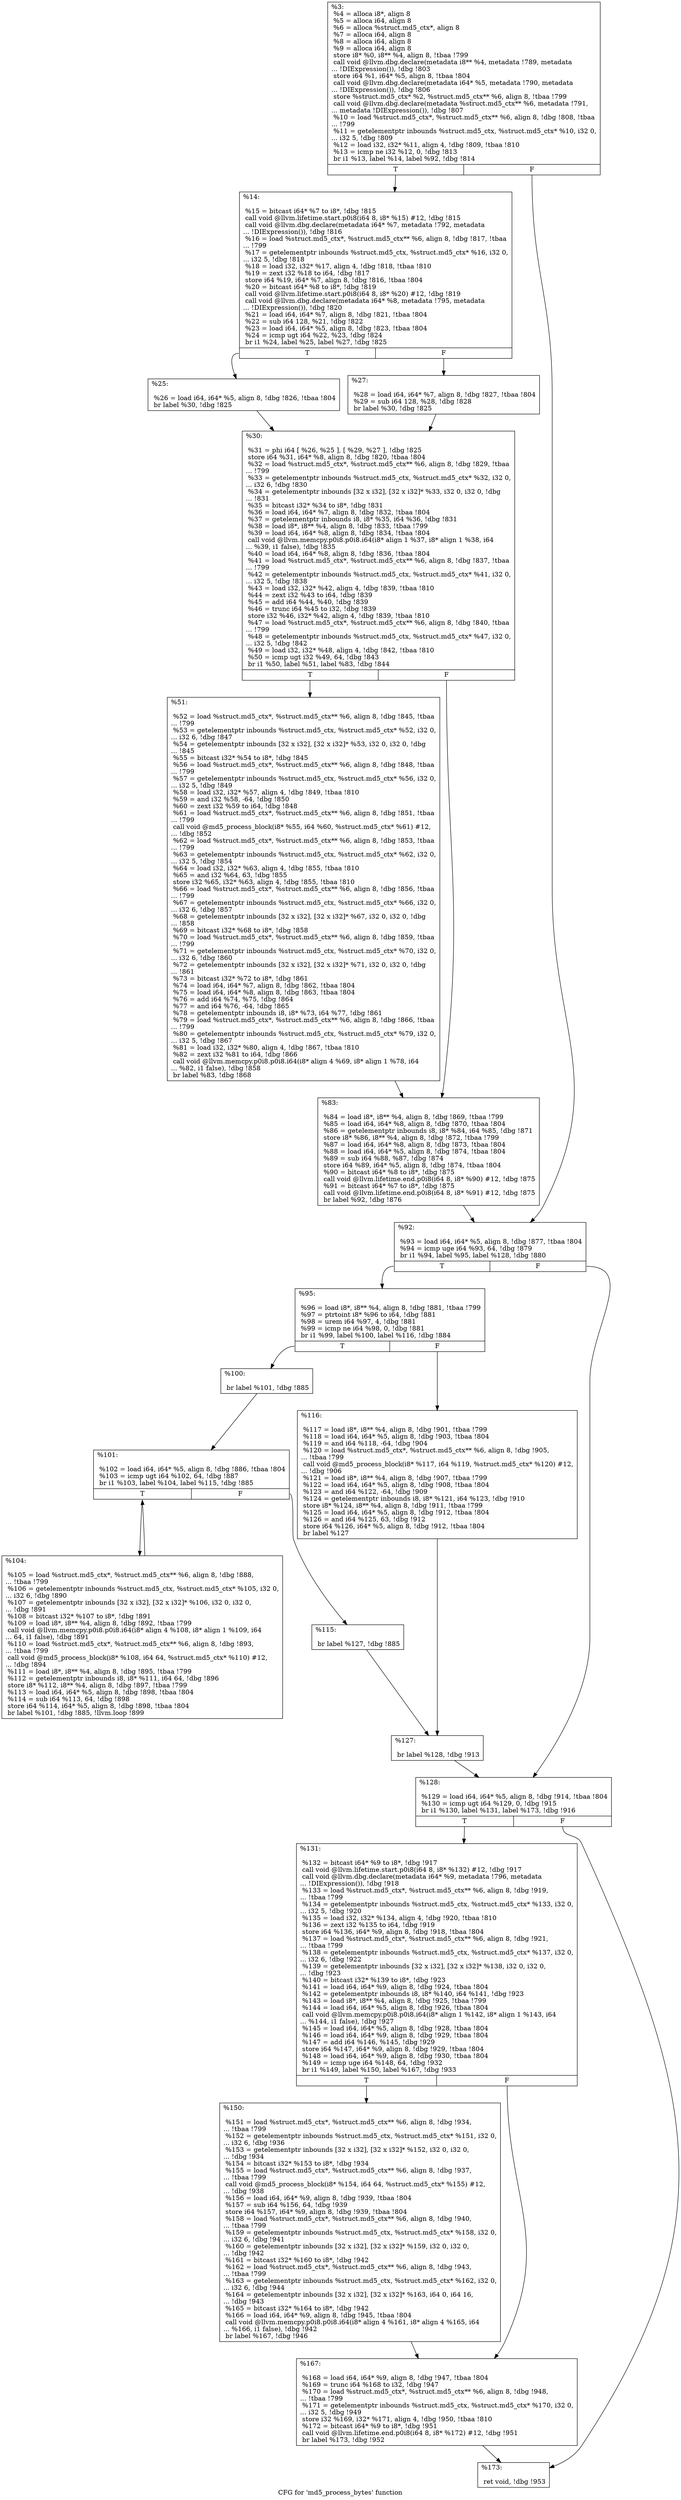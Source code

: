 digraph "CFG for 'md5_process_bytes' function" {
	label="CFG for 'md5_process_bytes' function";

	Node0x172abd0 [shape=record,label="{%3:\l  %4 = alloca i8*, align 8\l  %5 = alloca i64, align 8\l  %6 = alloca %struct.md5_ctx*, align 8\l  %7 = alloca i64, align 8\l  %8 = alloca i64, align 8\l  %9 = alloca i64, align 8\l  store i8* %0, i8** %4, align 8, !tbaa !799\l  call void @llvm.dbg.declare(metadata i8** %4, metadata !789, metadata\l... !DIExpression()), !dbg !803\l  store i64 %1, i64* %5, align 8, !tbaa !804\l  call void @llvm.dbg.declare(metadata i64* %5, metadata !790, metadata\l... !DIExpression()), !dbg !806\l  store %struct.md5_ctx* %2, %struct.md5_ctx** %6, align 8, !tbaa !799\l  call void @llvm.dbg.declare(metadata %struct.md5_ctx** %6, metadata !791,\l... metadata !DIExpression()), !dbg !807\l  %10 = load %struct.md5_ctx*, %struct.md5_ctx** %6, align 8, !dbg !808, !tbaa\l... !799\l  %11 = getelementptr inbounds %struct.md5_ctx, %struct.md5_ctx* %10, i32 0,\l... i32 5, !dbg !809\l  %12 = load i32, i32* %11, align 4, !dbg !809, !tbaa !810\l  %13 = icmp ne i32 %12, 0, !dbg !813\l  br i1 %13, label %14, label %92, !dbg !814\l|{<s0>T|<s1>F}}"];
	Node0x172abd0:s0 -> Node0x172bc60;
	Node0x172abd0:s1 -> Node0x172be40;
	Node0x172bc60 [shape=record,label="{%14:\l\l  %15 = bitcast i64* %7 to i8*, !dbg !815\l  call void @llvm.lifetime.start.p0i8(i64 8, i8* %15) #12, !dbg !815\l  call void @llvm.dbg.declare(metadata i64* %7, metadata !792, metadata\l... !DIExpression()), !dbg !816\l  %16 = load %struct.md5_ctx*, %struct.md5_ctx** %6, align 8, !dbg !817, !tbaa\l... !799\l  %17 = getelementptr inbounds %struct.md5_ctx, %struct.md5_ctx* %16, i32 0,\l... i32 5, !dbg !818\l  %18 = load i32, i32* %17, align 4, !dbg !818, !tbaa !810\l  %19 = zext i32 %18 to i64, !dbg !817\l  store i64 %19, i64* %7, align 8, !dbg !816, !tbaa !804\l  %20 = bitcast i64* %8 to i8*, !dbg !819\l  call void @llvm.lifetime.start.p0i8(i64 8, i8* %20) #12, !dbg !819\l  call void @llvm.dbg.declare(metadata i64* %8, metadata !795, metadata\l... !DIExpression()), !dbg !820\l  %21 = load i64, i64* %7, align 8, !dbg !821, !tbaa !804\l  %22 = sub i64 128, %21, !dbg !822\l  %23 = load i64, i64* %5, align 8, !dbg !823, !tbaa !804\l  %24 = icmp ugt i64 %22, %23, !dbg !824\l  br i1 %24, label %25, label %27, !dbg !825\l|{<s0>T|<s1>F}}"];
	Node0x172bc60:s0 -> Node0x172bcb0;
	Node0x172bc60:s1 -> Node0x172bd00;
	Node0x172bcb0 [shape=record,label="{%25:\l\l  %26 = load i64, i64* %5, align 8, !dbg !826, !tbaa !804\l  br label %30, !dbg !825\l}"];
	Node0x172bcb0 -> Node0x172bd50;
	Node0x172bd00 [shape=record,label="{%27:\l\l  %28 = load i64, i64* %7, align 8, !dbg !827, !tbaa !804\l  %29 = sub i64 128, %28, !dbg !828\l  br label %30, !dbg !825\l}"];
	Node0x172bd00 -> Node0x172bd50;
	Node0x172bd50 [shape=record,label="{%30:\l\l  %31 = phi i64 [ %26, %25 ], [ %29, %27 ], !dbg !825\l  store i64 %31, i64* %8, align 8, !dbg !820, !tbaa !804\l  %32 = load %struct.md5_ctx*, %struct.md5_ctx** %6, align 8, !dbg !829, !tbaa\l... !799\l  %33 = getelementptr inbounds %struct.md5_ctx, %struct.md5_ctx* %32, i32 0,\l... i32 6, !dbg !830\l  %34 = getelementptr inbounds [32 x i32], [32 x i32]* %33, i32 0, i32 0, !dbg\l... !831\l  %35 = bitcast i32* %34 to i8*, !dbg !831\l  %36 = load i64, i64* %7, align 8, !dbg !832, !tbaa !804\l  %37 = getelementptr inbounds i8, i8* %35, i64 %36, !dbg !831\l  %38 = load i8*, i8** %4, align 8, !dbg !833, !tbaa !799\l  %39 = load i64, i64* %8, align 8, !dbg !834, !tbaa !804\l  call void @llvm.memcpy.p0i8.p0i8.i64(i8* align 1 %37, i8* align 1 %38, i64\l... %39, i1 false), !dbg !835\l  %40 = load i64, i64* %8, align 8, !dbg !836, !tbaa !804\l  %41 = load %struct.md5_ctx*, %struct.md5_ctx** %6, align 8, !dbg !837, !tbaa\l... !799\l  %42 = getelementptr inbounds %struct.md5_ctx, %struct.md5_ctx* %41, i32 0,\l... i32 5, !dbg !838\l  %43 = load i32, i32* %42, align 4, !dbg !839, !tbaa !810\l  %44 = zext i32 %43 to i64, !dbg !839\l  %45 = add i64 %44, %40, !dbg !839\l  %46 = trunc i64 %45 to i32, !dbg !839\l  store i32 %46, i32* %42, align 4, !dbg !839, !tbaa !810\l  %47 = load %struct.md5_ctx*, %struct.md5_ctx** %6, align 8, !dbg !840, !tbaa\l... !799\l  %48 = getelementptr inbounds %struct.md5_ctx, %struct.md5_ctx* %47, i32 0,\l... i32 5, !dbg !842\l  %49 = load i32, i32* %48, align 4, !dbg !842, !tbaa !810\l  %50 = icmp ugt i32 %49, 64, !dbg !843\l  br i1 %50, label %51, label %83, !dbg !844\l|{<s0>T|<s1>F}}"];
	Node0x172bd50:s0 -> Node0x172bda0;
	Node0x172bd50:s1 -> Node0x172bdf0;
	Node0x172bda0 [shape=record,label="{%51:\l\l  %52 = load %struct.md5_ctx*, %struct.md5_ctx** %6, align 8, !dbg !845, !tbaa\l... !799\l  %53 = getelementptr inbounds %struct.md5_ctx, %struct.md5_ctx* %52, i32 0,\l... i32 6, !dbg !847\l  %54 = getelementptr inbounds [32 x i32], [32 x i32]* %53, i32 0, i32 0, !dbg\l... !845\l  %55 = bitcast i32* %54 to i8*, !dbg !845\l  %56 = load %struct.md5_ctx*, %struct.md5_ctx** %6, align 8, !dbg !848, !tbaa\l... !799\l  %57 = getelementptr inbounds %struct.md5_ctx, %struct.md5_ctx* %56, i32 0,\l... i32 5, !dbg !849\l  %58 = load i32, i32* %57, align 4, !dbg !849, !tbaa !810\l  %59 = and i32 %58, -64, !dbg !850\l  %60 = zext i32 %59 to i64, !dbg !848\l  %61 = load %struct.md5_ctx*, %struct.md5_ctx** %6, align 8, !dbg !851, !tbaa\l... !799\l  call void @md5_process_block(i8* %55, i64 %60, %struct.md5_ctx* %61) #12,\l... !dbg !852\l  %62 = load %struct.md5_ctx*, %struct.md5_ctx** %6, align 8, !dbg !853, !tbaa\l... !799\l  %63 = getelementptr inbounds %struct.md5_ctx, %struct.md5_ctx* %62, i32 0,\l... i32 5, !dbg !854\l  %64 = load i32, i32* %63, align 4, !dbg !855, !tbaa !810\l  %65 = and i32 %64, 63, !dbg !855\l  store i32 %65, i32* %63, align 4, !dbg !855, !tbaa !810\l  %66 = load %struct.md5_ctx*, %struct.md5_ctx** %6, align 8, !dbg !856, !tbaa\l... !799\l  %67 = getelementptr inbounds %struct.md5_ctx, %struct.md5_ctx* %66, i32 0,\l... i32 6, !dbg !857\l  %68 = getelementptr inbounds [32 x i32], [32 x i32]* %67, i32 0, i32 0, !dbg\l... !858\l  %69 = bitcast i32* %68 to i8*, !dbg !858\l  %70 = load %struct.md5_ctx*, %struct.md5_ctx** %6, align 8, !dbg !859, !tbaa\l... !799\l  %71 = getelementptr inbounds %struct.md5_ctx, %struct.md5_ctx* %70, i32 0,\l... i32 6, !dbg !860\l  %72 = getelementptr inbounds [32 x i32], [32 x i32]* %71, i32 0, i32 0, !dbg\l... !861\l  %73 = bitcast i32* %72 to i8*, !dbg !861\l  %74 = load i64, i64* %7, align 8, !dbg !862, !tbaa !804\l  %75 = load i64, i64* %8, align 8, !dbg !863, !tbaa !804\l  %76 = add i64 %74, %75, !dbg !864\l  %77 = and i64 %76, -64, !dbg !865\l  %78 = getelementptr inbounds i8, i8* %73, i64 %77, !dbg !861\l  %79 = load %struct.md5_ctx*, %struct.md5_ctx** %6, align 8, !dbg !866, !tbaa\l... !799\l  %80 = getelementptr inbounds %struct.md5_ctx, %struct.md5_ctx* %79, i32 0,\l... i32 5, !dbg !867\l  %81 = load i32, i32* %80, align 4, !dbg !867, !tbaa !810\l  %82 = zext i32 %81 to i64, !dbg !866\l  call void @llvm.memcpy.p0i8.p0i8.i64(i8* align 4 %69, i8* align 1 %78, i64\l... %82, i1 false), !dbg !858\l  br label %83, !dbg !868\l}"];
	Node0x172bda0 -> Node0x172bdf0;
	Node0x172bdf0 [shape=record,label="{%83:\l\l  %84 = load i8*, i8** %4, align 8, !dbg !869, !tbaa !799\l  %85 = load i64, i64* %8, align 8, !dbg !870, !tbaa !804\l  %86 = getelementptr inbounds i8, i8* %84, i64 %85, !dbg !871\l  store i8* %86, i8** %4, align 8, !dbg !872, !tbaa !799\l  %87 = load i64, i64* %8, align 8, !dbg !873, !tbaa !804\l  %88 = load i64, i64* %5, align 8, !dbg !874, !tbaa !804\l  %89 = sub i64 %88, %87, !dbg !874\l  store i64 %89, i64* %5, align 8, !dbg !874, !tbaa !804\l  %90 = bitcast i64* %8 to i8*, !dbg !875\l  call void @llvm.lifetime.end.p0i8(i64 8, i8* %90) #12, !dbg !875\l  %91 = bitcast i64* %7 to i8*, !dbg !875\l  call void @llvm.lifetime.end.p0i8(i64 8, i8* %91) #12, !dbg !875\l  br label %92, !dbg !876\l}"];
	Node0x172bdf0 -> Node0x172be40;
	Node0x172be40 [shape=record,label="{%92:\l\l  %93 = load i64, i64* %5, align 8, !dbg !877, !tbaa !804\l  %94 = icmp uge i64 %93, 64, !dbg !879\l  br i1 %94, label %95, label %128, !dbg !880\l|{<s0>T|<s1>F}}"];
	Node0x172be40:s0 -> Node0x172be90;
	Node0x172be40:s1 -> Node0x16e7950;
	Node0x172be90 [shape=record,label="{%95:\l\l  %96 = load i8*, i8** %4, align 8, !dbg !881, !tbaa !799\l  %97 = ptrtoint i8* %96 to i64, !dbg !881\l  %98 = urem i64 %97, 4, !dbg !881\l  %99 = icmp ne i64 %98, 0, !dbg !881\l  br i1 %99, label %100, label %116, !dbg !884\l|{<s0>T|<s1>F}}"];
	Node0x172be90:s0 -> Node0x172bee0;
	Node0x172be90:s1 -> Node0x172c020;
	Node0x172bee0 [shape=record,label="{%100:\l\l  br label %101, !dbg !885\l}"];
	Node0x172bee0 -> Node0x172bf30;
	Node0x172bf30 [shape=record,label="{%101:\l\l  %102 = load i64, i64* %5, align 8, !dbg !886, !tbaa !804\l  %103 = icmp ugt i64 %102, 64, !dbg !887\l  br i1 %103, label %104, label %115, !dbg !885\l|{<s0>T|<s1>F}}"];
	Node0x172bf30:s0 -> Node0x172bf80;
	Node0x172bf30:s1 -> Node0x172bfd0;
	Node0x172bf80 [shape=record,label="{%104:\l\l  %105 = load %struct.md5_ctx*, %struct.md5_ctx** %6, align 8, !dbg !888,\l... !tbaa !799\l  %106 = getelementptr inbounds %struct.md5_ctx, %struct.md5_ctx* %105, i32 0,\l... i32 6, !dbg !890\l  %107 = getelementptr inbounds [32 x i32], [32 x i32]* %106, i32 0, i32 0,\l... !dbg !891\l  %108 = bitcast i32* %107 to i8*, !dbg !891\l  %109 = load i8*, i8** %4, align 8, !dbg !892, !tbaa !799\l  call void @llvm.memcpy.p0i8.p0i8.i64(i8* align 4 %108, i8* align 1 %109, i64\l... 64, i1 false), !dbg !891\l  %110 = load %struct.md5_ctx*, %struct.md5_ctx** %6, align 8, !dbg !893,\l... !tbaa !799\l  call void @md5_process_block(i8* %108, i64 64, %struct.md5_ctx* %110) #12,\l... !dbg !894\l  %111 = load i8*, i8** %4, align 8, !dbg !895, !tbaa !799\l  %112 = getelementptr inbounds i8, i8* %111, i64 64, !dbg !896\l  store i8* %112, i8** %4, align 8, !dbg !897, !tbaa !799\l  %113 = load i64, i64* %5, align 8, !dbg !898, !tbaa !804\l  %114 = sub i64 %113, 64, !dbg !898\l  store i64 %114, i64* %5, align 8, !dbg !898, !tbaa !804\l  br label %101, !dbg !885, !llvm.loop !899\l}"];
	Node0x172bf80 -> Node0x172bf30;
	Node0x172bfd0 [shape=record,label="{%115:\l\l  br label %127, !dbg !885\l}"];
	Node0x172bfd0 -> Node0x16e7900;
	Node0x172c020 [shape=record,label="{%116:\l\l  %117 = load i8*, i8** %4, align 8, !dbg !901, !tbaa !799\l  %118 = load i64, i64* %5, align 8, !dbg !903, !tbaa !804\l  %119 = and i64 %118, -64, !dbg !904\l  %120 = load %struct.md5_ctx*, %struct.md5_ctx** %6, align 8, !dbg !905,\l... !tbaa !799\l  call void @md5_process_block(i8* %117, i64 %119, %struct.md5_ctx* %120) #12,\l... !dbg !906\l  %121 = load i8*, i8** %4, align 8, !dbg !907, !tbaa !799\l  %122 = load i64, i64* %5, align 8, !dbg !908, !tbaa !804\l  %123 = and i64 %122, -64, !dbg !909\l  %124 = getelementptr inbounds i8, i8* %121, i64 %123, !dbg !910\l  store i8* %124, i8** %4, align 8, !dbg !911, !tbaa !799\l  %125 = load i64, i64* %5, align 8, !dbg !912, !tbaa !804\l  %126 = and i64 %125, 63, !dbg !912\l  store i64 %126, i64* %5, align 8, !dbg !912, !tbaa !804\l  br label %127\l}"];
	Node0x172c020 -> Node0x16e7900;
	Node0x16e7900 [shape=record,label="{%127:\l\l  br label %128, !dbg !913\l}"];
	Node0x16e7900 -> Node0x16e7950;
	Node0x16e7950 [shape=record,label="{%128:\l\l  %129 = load i64, i64* %5, align 8, !dbg !914, !tbaa !804\l  %130 = icmp ugt i64 %129, 0, !dbg !915\l  br i1 %130, label %131, label %173, !dbg !916\l|{<s0>T|<s1>F}}"];
	Node0x16e7950:s0 -> Node0x16e79a0;
	Node0x16e7950:s1 -> Node0x16e7a90;
	Node0x16e79a0 [shape=record,label="{%131:\l\l  %132 = bitcast i64* %9 to i8*, !dbg !917\l  call void @llvm.lifetime.start.p0i8(i64 8, i8* %132) #12, !dbg !917\l  call void @llvm.dbg.declare(metadata i64* %9, metadata !796, metadata\l... !DIExpression()), !dbg !918\l  %133 = load %struct.md5_ctx*, %struct.md5_ctx** %6, align 8, !dbg !919,\l... !tbaa !799\l  %134 = getelementptr inbounds %struct.md5_ctx, %struct.md5_ctx* %133, i32 0,\l... i32 5, !dbg !920\l  %135 = load i32, i32* %134, align 4, !dbg !920, !tbaa !810\l  %136 = zext i32 %135 to i64, !dbg !919\l  store i64 %136, i64* %9, align 8, !dbg !918, !tbaa !804\l  %137 = load %struct.md5_ctx*, %struct.md5_ctx** %6, align 8, !dbg !921,\l... !tbaa !799\l  %138 = getelementptr inbounds %struct.md5_ctx, %struct.md5_ctx* %137, i32 0,\l... i32 6, !dbg !922\l  %139 = getelementptr inbounds [32 x i32], [32 x i32]* %138, i32 0, i32 0,\l... !dbg !923\l  %140 = bitcast i32* %139 to i8*, !dbg !923\l  %141 = load i64, i64* %9, align 8, !dbg !924, !tbaa !804\l  %142 = getelementptr inbounds i8, i8* %140, i64 %141, !dbg !923\l  %143 = load i8*, i8** %4, align 8, !dbg !925, !tbaa !799\l  %144 = load i64, i64* %5, align 8, !dbg !926, !tbaa !804\l  call void @llvm.memcpy.p0i8.p0i8.i64(i8* align 1 %142, i8* align 1 %143, i64\l... %144, i1 false), !dbg !927\l  %145 = load i64, i64* %5, align 8, !dbg !928, !tbaa !804\l  %146 = load i64, i64* %9, align 8, !dbg !929, !tbaa !804\l  %147 = add i64 %146, %145, !dbg !929\l  store i64 %147, i64* %9, align 8, !dbg !929, !tbaa !804\l  %148 = load i64, i64* %9, align 8, !dbg !930, !tbaa !804\l  %149 = icmp uge i64 %148, 64, !dbg !932\l  br i1 %149, label %150, label %167, !dbg !933\l|{<s0>T|<s1>F}}"];
	Node0x16e79a0:s0 -> Node0x16e79f0;
	Node0x16e79a0:s1 -> Node0x16e7a40;
	Node0x16e79f0 [shape=record,label="{%150:\l\l  %151 = load %struct.md5_ctx*, %struct.md5_ctx** %6, align 8, !dbg !934,\l... !tbaa !799\l  %152 = getelementptr inbounds %struct.md5_ctx, %struct.md5_ctx* %151, i32 0,\l... i32 6, !dbg !936\l  %153 = getelementptr inbounds [32 x i32], [32 x i32]* %152, i32 0, i32 0,\l... !dbg !934\l  %154 = bitcast i32* %153 to i8*, !dbg !934\l  %155 = load %struct.md5_ctx*, %struct.md5_ctx** %6, align 8, !dbg !937,\l... !tbaa !799\l  call void @md5_process_block(i8* %154, i64 64, %struct.md5_ctx* %155) #12,\l... !dbg !938\l  %156 = load i64, i64* %9, align 8, !dbg !939, !tbaa !804\l  %157 = sub i64 %156, 64, !dbg !939\l  store i64 %157, i64* %9, align 8, !dbg !939, !tbaa !804\l  %158 = load %struct.md5_ctx*, %struct.md5_ctx** %6, align 8, !dbg !940,\l... !tbaa !799\l  %159 = getelementptr inbounds %struct.md5_ctx, %struct.md5_ctx* %158, i32 0,\l... i32 6, !dbg !941\l  %160 = getelementptr inbounds [32 x i32], [32 x i32]* %159, i32 0, i32 0,\l... !dbg !942\l  %161 = bitcast i32* %160 to i8*, !dbg !942\l  %162 = load %struct.md5_ctx*, %struct.md5_ctx** %6, align 8, !dbg !943,\l... !tbaa !799\l  %163 = getelementptr inbounds %struct.md5_ctx, %struct.md5_ctx* %162, i32 0,\l... i32 6, !dbg !944\l  %164 = getelementptr inbounds [32 x i32], [32 x i32]* %163, i64 0, i64 16,\l... !dbg !943\l  %165 = bitcast i32* %164 to i8*, !dbg !942\l  %166 = load i64, i64* %9, align 8, !dbg !945, !tbaa !804\l  call void @llvm.memcpy.p0i8.p0i8.i64(i8* align 4 %161, i8* align 4 %165, i64\l... %166, i1 false), !dbg !942\l  br label %167, !dbg !946\l}"];
	Node0x16e79f0 -> Node0x16e7a40;
	Node0x16e7a40 [shape=record,label="{%167:\l\l  %168 = load i64, i64* %9, align 8, !dbg !947, !tbaa !804\l  %169 = trunc i64 %168 to i32, !dbg !947\l  %170 = load %struct.md5_ctx*, %struct.md5_ctx** %6, align 8, !dbg !948,\l... !tbaa !799\l  %171 = getelementptr inbounds %struct.md5_ctx, %struct.md5_ctx* %170, i32 0,\l... i32 5, !dbg !949\l  store i32 %169, i32* %171, align 4, !dbg !950, !tbaa !810\l  %172 = bitcast i64* %9 to i8*, !dbg !951\l  call void @llvm.lifetime.end.p0i8(i64 8, i8* %172) #12, !dbg !951\l  br label %173, !dbg !952\l}"];
	Node0x16e7a40 -> Node0x16e7a90;
	Node0x16e7a90 [shape=record,label="{%173:\l\l  ret void, !dbg !953\l}"];
}
